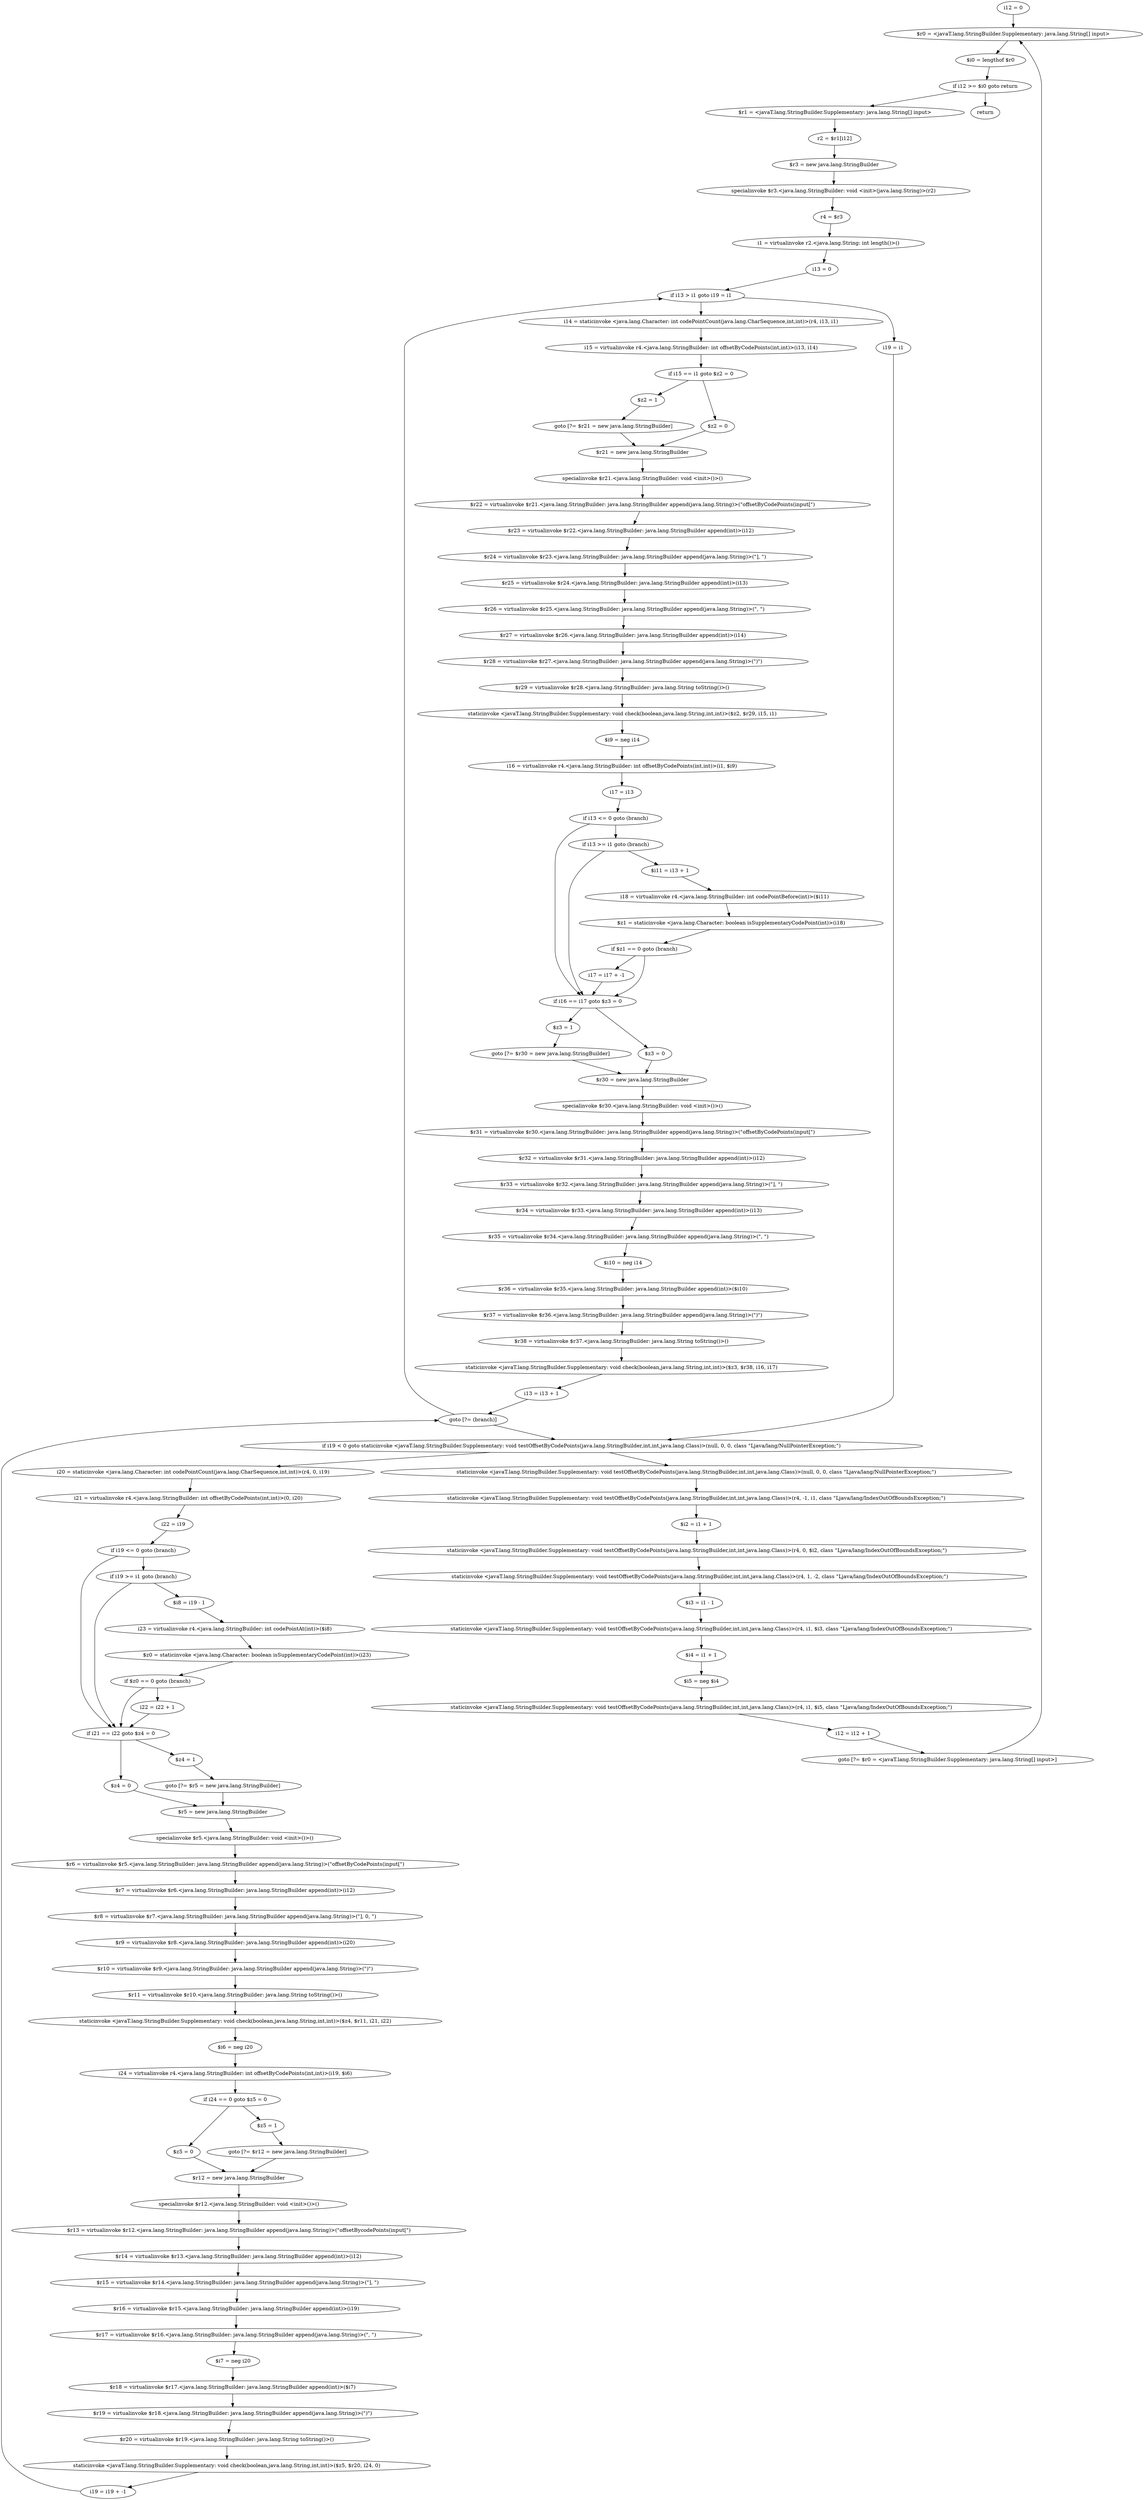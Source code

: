 digraph "unitGraph" {
    "i12 = 0"
    "$r0 = <javaT.lang.StringBuilder.Supplementary: java.lang.String[] input>"
    "$i0 = lengthof $r0"
    "if i12 >= $i0 goto return"
    "$r1 = <javaT.lang.StringBuilder.Supplementary: java.lang.String[] input>"
    "r2 = $r1[i12]"
    "$r3 = new java.lang.StringBuilder"
    "specialinvoke $r3.<java.lang.StringBuilder: void <init>(java.lang.String)>(r2)"
    "r4 = $r3"
    "i1 = virtualinvoke r2.<java.lang.String: int length()>()"
    "i13 = 0"
    "if i13 > i1 goto i19 = i1"
    "i14 = staticinvoke <java.lang.Character: int codePointCount(java.lang.CharSequence,int,int)>(r4, i13, i1)"
    "i15 = virtualinvoke r4.<java.lang.StringBuilder: int offsetByCodePoints(int,int)>(i13, i14)"
    "if i15 == i1 goto $z2 = 0"
    "$z2 = 1"
    "goto [?= $r21 = new java.lang.StringBuilder]"
    "$z2 = 0"
    "$r21 = new java.lang.StringBuilder"
    "specialinvoke $r21.<java.lang.StringBuilder: void <init>()>()"
    "$r22 = virtualinvoke $r21.<java.lang.StringBuilder: java.lang.StringBuilder append(java.lang.String)>(\"offsetByCodePoints(input[\")"
    "$r23 = virtualinvoke $r22.<java.lang.StringBuilder: java.lang.StringBuilder append(int)>(i12)"
    "$r24 = virtualinvoke $r23.<java.lang.StringBuilder: java.lang.StringBuilder append(java.lang.String)>(\"], \")"
    "$r25 = virtualinvoke $r24.<java.lang.StringBuilder: java.lang.StringBuilder append(int)>(i13)"
    "$r26 = virtualinvoke $r25.<java.lang.StringBuilder: java.lang.StringBuilder append(java.lang.String)>(\", \")"
    "$r27 = virtualinvoke $r26.<java.lang.StringBuilder: java.lang.StringBuilder append(int)>(i14)"
    "$r28 = virtualinvoke $r27.<java.lang.StringBuilder: java.lang.StringBuilder append(java.lang.String)>(\")\")"
    "$r29 = virtualinvoke $r28.<java.lang.StringBuilder: java.lang.String toString()>()"
    "staticinvoke <javaT.lang.StringBuilder.Supplementary: void check(boolean,java.lang.String,int,int)>($z2, $r29, i15, i1)"
    "$i9 = neg i14"
    "i16 = virtualinvoke r4.<java.lang.StringBuilder: int offsetByCodePoints(int,int)>(i1, $i9)"
    "i17 = i13"
    "if i13 <= 0 goto (branch)"
    "if i13 >= i1 goto (branch)"
    "$i11 = i13 + 1"
    "i18 = virtualinvoke r4.<java.lang.StringBuilder: int codePointBefore(int)>($i11)"
    "$z1 = staticinvoke <java.lang.Character: boolean isSupplementaryCodePoint(int)>(i18)"
    "if $z1 == 0 goto (branch)"
    "i17 = i17 + -1"
    "if i16 == i17 goto $z3 = 0"
    "$z3 = 1"
    "goto [?= $r30 = new java.lang.StringBuilder]"
    "$z3 = 0"
    "$r30 = new java.lang.StringBuilder"
    "specialinvoke $r30.<java.lang.StringBuilder: void <init>()>()"
    "$r31 = virtualinvoke $r30.<java.lang.StringBuilder: java.lang.StringBuilder append(java.lang.String)>(\"offsetByCodePoints(input[\")"
    "$r32 = virtualinvoke $r31.<java.lang.StringBuilder: java.lang.StringBuilder append(int)>(i12)"
    "$r33 = virtualinvoke $r32.<java.lang.StringBuilder: java.lang.StringBuilder append(java.lang.String)>(\"], \")"
    "$r34 = virtualinvoke $r33.<java.lang.StringBuilder: java.lang.StringBuilder append(int)>(i13)"
    "$r35 = virtualinvoke $r34.<java.lang.StringBuilder: java.lang.StringBuilder append(java.lang.String)>(\", \")"
    "$i10 = neg i14"
    "$r36 = virtualinvoke $r35.<java.lang.StringBuilder: java.lang.StringBuilder append(int)>($i10)"
    "$r37 = virtualinvoke $r36.<java.lang.StringBuilder: java.lang.StringBuilder append(java.lang.String)>(\")\")"
    "$r38 = virtualinvoke $r37.<java.lang.StringBuilder: java.lang.String toString()>()"
    "staticinvoke <javaT.lang.StringBuilder.Supplementary: void check(boolean,java.lang.String,int,int)>($z3, $r38, i16, i17)"
    "i13 = i13 + 1"
    "goto [?= (branch)]"
    "i19 = i1"
    "if i19 < 0 goto staticinvoke <javaT.lang.StringBuilder.Supplementary: void testOffsetByCodePoints(java.lang.StringBuilder,int,int,java.lang.Class)>(null, 0, 0, class \"Ljava/lang/NullPointerException;\")"
    "i20 = staticinvoke <java.lang.Character: int codePointCount(java.lang.CharSequence,int,int)>(r4, 0, i19)"
    "i21 = virtualinvoke r4.<java.lang.StringBuilder: int offsetByCodePoints(int,int)>(0, i20)"
    "i22 = i19"
    "if i19 <= 0 goto (branch)"
    "if i19 >= i1 goto (branch)"
    "$i8 = i19 - 1"
    "i23 = virtualinvoke r4.<java.lang.StringBuilder: int codePointAt(int)>($i8)"
    "$z0 = staticinvoke <java.lang.Character: boolean isSupplementaryCodePoint(int)>(i23)"
    "if $z0 == 0 goto (branch)"
    "i22 = i22 + 1"
    "if i21 == i22 goto $z4 = 0"
    "$z4 = 1"
    "goto [?= $r5 = new java.lang.StringBuilder]"
    "$z4 = 0"
    "$r5 = new java.lang.StringBuilder"
    "specialinvoke $r5.<java.lang.StringBuilder: void <init>()>()"
    "$r6 = virtualinvoke $r5.<java.lang.StringBuilder: java.lang.StringBuilder append(java.lang.String)>(\"offsetByCodePoints(input[\")"
    "$r7 = virtualinvoke $r6.<java.lang.StringBuilder: java.lang.StringBuilder append(int)>(i12)"
    "$r8 = virtualinvoke $r7.<java.lang.StringBuilder: java.lang.StringBuilder append(java.lang.String)>(\"], 0, \")"
    "$r9 = virtualinvoke $r8.<java.lang.StringBuilder: java.lang.StringBuilder append(int)>(i20)"
    "$r10 = virtualinvoke $r9.<java.lang.StringBuilder: java.lang.StringBuilder append(java.lang.String)>(\")\")"
    "$r11 = virtualinvoke $r10.<java.lang.StringBuilder: java.lang.String toString()>()"
    "staticinvoke <javaT.lang.StringBuilder.Supplementary: void check(boolean,java.lang.String,int,int)>($z4, $r11, i21, i22)"
    "$i6 = neg i20"
    "i24 = virtualinvoke r4.<java.lang.StringBuilder: int offsetByCodePoints(int,int)>(i19, $i6)"
    "if i24 == 0 goto $z5 = 0"
    "$z5 = 1"
    "goto [?= $r12 = new java.lang.StringBuilder]"
    "$z5 = 0"
    "$r12 = new java.lang.StringBuilder"
    "specialinvoke $r12.<java.lang.StringBuilder: void <init>()>()"
    "$r13 = virtualinvoke $r12.<java.lang.StringBuilder: java.lang.StringBuilder append(java.lang.String)>(\"offsetBycodePoints(input[\")"
    "$r14 = virtualinvoke $r13.<java.lang.StringBuilder: java.lang.StringBuilder append(int)>(i12)"
    "$r15 = virtualinvoke $r14.<java.lang.StringBuilder: java.lang.StringBuilder append(java.lang.String)>(\"], \")"
    "$r16 = virtualinvoke $r15.<java.lang.StringBuilder: java.lang.StringBuilder append(int)>(i19)"
    "$r17 = virtualinvoke $r16.<java.lang.StringBuilder: java.lang.StringBuilder append(java.lang.String)>(\", \")"
    "$i7 = neg i20"
    "$r18 = virtualinvoke $r17.<java.lang.StringBuilder: java.lang.StringBuilder append(int)>($i7)"
    "$r19 = virtualinvoke $r18.<java.lang.StringBuilder: java.lang.StringBuilder append(java.lang.String)>(\")\")"
    "$r20 = virtualinvoke $r19.<java.lang.StringBuilder: java.lang.String toString()>()"
    "staticinvoke <javaT.lang.StringBuilder.Supplementary: void check(boolean,java.lang.String,int,int)>($z5, $r20, i24, 0)"
    "i19 = i19 + -1"
    "staticinvoke <javaT.lang.StringBuilder.Supplementary: void testOffsetByCodePoints(java.lang.StringBuilder,int,int,java.lang.Class)>(null, 0, 0, class \"Ljava/lang/NullPointerException;\")"
    "staticinvoke <javaT.lang.StringBuilder.Supplementary: void testOffsetByCodePoints(java.lang.StringBuilder,int,int,java.lang.Class)>(r4, -1, i1, class \"Ljava/lang/IndexOutOfBoundsException;\")"
    "$i2 = i1 + 1"
    "staticinvoke <javaT.lang.StringBuilder.Supplementary: void testOffsetByCodePoints(java.lang.StringBuilder,int,int,java.lang.Class)>(r4, 0, $i2, class \"Ljava/lang/IndexOutOfBoundsException;\")"
    "staticinvoke <javaT.lang.StringBuilder.Supplementary: void testOffsetByCodePoints(java.lang.StringBuilder,int,int,java.lang.Class)>(r4, 1, -2, class \"Ljava/lang/IndexOutOfBoundsException;\")"
    "$i3 = i1 - 1"
    "staticinvoke <javaT.lang.StringBuilder.Supplementary: void testOffsetByCodePoints(java.lang.StringBuilder,int,int,java.lang.Class)>(r4, i1, $i3, class \"Ljava/lang/IndexOutOfBoundsException;\")"
    "$i4 = i1 + 1"
    "$i5 = neg $i4"
    "staticinvoke <javaT.lang.StringBuilder.Supplementary: void testOffsetByCodePoints(java.lang.StringBuilder,int,int,java.lang.Class)>(r4, i1, $i5, class \"Ljava/lang/IndexOutOfBoundsException;\")"
    "i12 = i12 + 1"
    "goto [?= $r0 = <javaT.lang.StringBuilder.Supplementary: java.lang.String[] input>]"
    "return"
    "i12 = 0"->"$r0 = <javaT.lang.StringBuilder.Supplementary: java.lang.String[] input>";
    "$r0 = <javaT.lang.StringBuilder.Supplementary: java.lang.String[] input>"->"$i0 = lengthof $r0";
    "$i0 = lengthof $r0"->"if i12 >= $i0 goto return";
    "if i12 >= $i0 goto return"->"$r1 = <javaT.lang.StringBuilder.Supplementary: java.lang.String[] input>";
    "if i12 >= $i0 goto return"->"return";
    "$r1 = <javaT.lang.StringBuilder.Supplementary: java.lang.String[] input>"->"r2 = $r1[i12]";
    "r2 = $r1[i12]"->"$r3 = new java.lang.StringBuilder";
    "$r3 = new java.lang.StringBuilder"->"specialinvoke $r3.<java.lang.StringBuilder: void <init>(java.lang.String)>(r2)";
    "specialinvoke $r3.<java.lang.StringBuilder: void <init>(java.lang.String)>(r2)"->"r4 = $r3";
    "r4 = $r3"->"i1 = virtualinvoke r2.<java.lang.String: int length()>()";
    "i1 = virtualinvoke r2.<java.lang.String: int length()>()"->"i13 = 0";
    "i13 = 0"->"if i13 > i1 goto i19 = i1";
    "if i13 > i1 goto i19 = i1"->"i14 = staticinvoke <java.lang.Character: int codePointCount(java.lang.CharSequence,int,int)>(r4, i13, i1)";
    "if i13 > i1 goto i19 = i1"->"i19 = i1";
    "i14 = staticinvoke <java.lang.Character: int codePointCount(java.lang.CharSequence,int,int)>(r4, i13, i1)"->"i15 = virtualinvoke r4.<java.lang.StringBuilder: int offsetByCodePoints(int,int)>(i13, i14)";
    "i15 = virtualinvoke r4.<java.lang.StringBuilder: int offsetByCodePoints(int,int)>(i13, i14)"->"if i15 == i1 goto $z2 = 0";
    "if i15 == i1 goto $z2 = 0"->"$z2 = 1";
    "if i15 == i1 goto $z2 = 0"->"$z2 = 0";
    "$z2 = 1"->"goto [?= $r21 = new java.lang.StringBuilder]";
    "goto [?= $r21 = new java.lang.StringBuilder]"->"$r21 = new java.lang.StringBuilder";
    "$z2 = 0"->"$r21 = new java.lang.StringBuilder";
    "$r21 = new java.lang.StringBuilder"->"specialinvoke $r21.<java.lang.StringBuilder: void <init>()>()";
    "specialinvoke $r21.<java.lang.StringBuilder: void <init>()>()"->"$r22 = virtualinvoke $r21.<java.lang.StringBuilder: java.lang.StringBuilder append(java.lang.String)>(\"offsetByCodePoints(input[\")";
    "$r22 = virtualinvoke $r21.<java.lang.StringBuilder: java.lang.StringBuilder append(java.lang.String)>(\"offsetByCodePoints(input[\")"->"$r23 = virtualinvoke $r22.<java.lang.StringBuilder: java.lang.StringBuilder append(int)>(i12)";
    "$r23 = virtualinvoke $r22.<java.lang.StringBuilder: java.lang.StringBuilder append(int)>(i12)"->"$r24 = virtualinvoke $r23.<java.lang.StringBuilder: java.lang.StringBuilder append(java.lang.String)>(\"], \")";
    "$r24 = virtualinvoke $r23.<java.lang.StringBuilder: java.lang.StringBuilder append(java.lang.String)>(\"], \")"->"$r25 = virtualinvoke $r24.<java.lang.StringBuilder: java.lang.StringBuilder append(int)>(i13)";
    "$r25 = virtualinvoke $r24.<java.lang.StringBuilder: java.lang.StringBuilder append(int)>(i13)"->"$r26 = virtualinvoke $r25.<java.lang.StringBuilder: java.lang.StringBuilder append(java.lang.String)>(\", \")";
    "$r26 = virtualinvoke $r25.<java.lang.StringBuilder: java.lang.StringBuilder append(java.lang.String)>(\", \")"->"$r27 = virtualinvoke $r26.<java.lang.StringBuilder: java.lang.StringBuilder append(int)>(i14)";
    "$r27 = virtualinvoke $r26.<java.lang.StringBuilder: java.lang.StringBuilder append(int)>(i14)"->"$r28 = virtualinvoke $r27.<java.lang.StringBuilder: java.lang.StringBuilder append(java.lang.String)>(\")\")";
    "$r28 = virtualinvoke $r27.<java.lang.StringBuilder: java.lang.StringBuilder append(java.lang.String)>(\")\")"->"$r29 = virtualinvoke $r28.<java.lang.StringBuilder: java.lang.String toString()>()";
    "$r29 = virtualinvoke $r28.<java.lang.StringBuilder: java.lang.String toString()>()"->"staticinvoke <javaT.lang.StringBuilder.Supplementary: void check(boolean,java.lang.String,int,int)>($z2, $r29, i15, i1)";
    "staticinvoke <javaT.lang.StringBuilder.Supplementary: void check(boolean,java.lang.String,int,int)>($z2, $r29, i15, i1)"->"$i9 = neg i14";
    "$i9 = neg i14"->"i16 = virtualinvoke r4.<java.lang.StringBuilder: int offsetByCodePoints(int,int)>(i1, $i9)";
    "i16 = virtualinvoke r4.<java.lang.StringBuilder: int offsetByCodePoints(int,int)>(i1, $i9)"->"i17 = i13";
    "i17 = i13"->"if i13 <= 0 goto (branch)";
    "if i13 <= 0 goto (branch)"->"if i13 >= i1 goto (branch)";
    "if i13 <= 0 goto (branch)"->"if i16 == i17 goto $z3 = 0";
    "if i13 >= i1 goto (branch)"->"$i11 = i13 + 1";
    "if i13 >= i1 goto (branch)"->"if i16 == i17 goto $z3 = 0";
    "$i11 = i13 + 1"->"i18 = virtualinvoke r4.<java.lang.StringBuilder: int codePointBefore(int)>($i11)";
    "i18 = virtualinvoke r4.<java.lang.StringBuilder: int codePointBefore(int)>($i11)"->"$z1 = staticinvoke <java.lang.Character: boolean isSupplementaryCodePoint(int)>(i18)";
    "$z1 = staticinvoke <java.lang.Character: boolean isSupplementaryCodePoint(int)>(i18)"->"if $z1 == 0 goto (branch)";
    "if $z1 == 0 goto (branch)"->"i17 = i17 + -1";
    "if $z1 == 0 goto (branch)"->"if i16 == i17 goto $z3 = 0";
    "i17 = i17 + -1"->"if i16 == i17 goto $z3 = 0";
    "if i16 == i17 goto $z3 = 0"->"$z3 = 1";
    "if i16 == i17 goto $z3 = 0"->"$z3 = 0";
    "$z3 = 1"->"goto [?= $r30 = new java.lang.StringBuilder]";
    "goto [?= $r30 = new java.lang.StringBuilder]"->"$r30 = new java.lang.StringBuilder";
    "$z3 = 0"->"$r30 = new java.lang.StringBuilder";
    "$r30 = new java.lang.StringBuilder"->"specialinvoke $r30.<java.lang.StringBuilder: void <init>()>()";
    "specialinvoke $r30.<java.lang.StringBuilder: void <init>()>()"->"$r31 = virtualinvoke $r30.<java.lang.StringBuilder: java.lang.StringBuilder append(java.lang.String)>(\"offsetByCodePoints(input[\")";
    "$r31 = virtualinvoke $r30.<java.lang.StringBuilder: java.lang.StringBuilder append(java.lang.String)>(\"offsetByCodePoints(input[\")"->"$r32 = virtualinvoke $r31.<java.lang.StringBuilder: java.lang.StringBuilder append(int)>(i12)";
    "$r32 = virtualinvoke $r31.<java.lang.StringBuilder: java.lang.StringBuilder append(int)>(i12)"->"$r33 = virtualinvoke $r32.<java.lang.StringBuilder: java.lang.StringBuilder append(java.lang.String)>(\"], \")";
    "$r33 = virtualinvoke $r32.<java.lang.StringBuilder: java.lang.StringBuilder append(java.lang.String)>(\"], \")"->"$r34 = virtualinvoke $r33.<java.lang.StringBuilder: java.lang.StringBuilder append(int)>(i13)";
    "$r34 = virtualinvoke $r33.<java.lang.StringBuilder: java.lang.StringBuilder append(int)>(i13)"->"$r35 = virtualinvoke $r34.<java.lang.StringBuilder: java.lang.StringBuilder append(java.lang.String)>(\", \")";
    "$r35 = virtualinvoke $r34.<java.lang.StringBuilder: java.lang.StringBuilder append(java.lang.String)>(\", \")"->"$i10 = neg i14";
    "$i10 = neg i14"->"$r36 = virtualinvoke $r35.<java.lang.StringBuilder: java.lang.StringBuilder append(int)>($i10)";
    "$r36 = virtualinvoke $r35.<java.lang.StringBuilder: java.lang.StringBuilder append(int)>($i10)"->"$r37 = virtualinvoke $r36.<java.lang.StringBuilder: java.lang.StringBuilder append(java.lang.String)>(\")\")";
    "$r37 = virtualinvoke $r36.<java.lang.StringBuilder: java.lang.StringBuilder append(java.lang.String)>(\")\")"->"$r38 = virtualinvoke $r37.<java.lang.StringBuilder: java.lang.String toString()>()";
    "$r38 = virtualinvoke $r37.<java.lang.StringBuilder: java.lang.String toString()>()"->"staticinvoke <javaT.lang.StringBuilder.Supplementary: void check(boolean,java.lang.String,int,int)>($z3, $r38, i16, i17)";
    "staticinvoke <javaT.lang.StringBuilder.Supplementary: void check(boolean,java.lang.String,int,int)>($z3, $r38, i16, i17)"->"i13 = i13 + 1";
    "i13 = i13 + 1"->"goto [?= (branch)]";
    "goto [?= (branch)]"->"if i13 > i1 goto i19 = i1";
    "i19 = i1"->"if i19 < 0 goto staticinvoke <javaT.lang.StringBuilder.Supplementary: void testOffsetByCodePoints(java.lang.StringBuilder,int,int,java.lang.Class)>(null, 0, 0, class \"Ljava/lang/NullPointerException;\")";
    "if i19 < 0 goto staticinvoke <javaT.lang.StringBuilder.Supplementary: void testOffsetByCodePoints(java.lang.StringBuilder,int,int,java.lang.Class)>(null, 0, 0, class \"Ljava/lang/NullPointerException;\")"->"i20 = staticinvoke <java.lang.Character: int codePointCount(java.lang.CharSequence,int,int)>(r4, 0, i19)";
    "if i19 < 0 goto staticinvoke <javaT.lang.StringBuilder.Supplementary: void testOffsetByCodePoints(java.lang.StringBuilder,int,int,java.lang.Class)>(null, 0, 0, class \"Ljava/lang/NullPointerException;\")"->"staticinvoke <javaT.lang.StringBuilder.Supplementary: void testOffsetByCodePoints(java.lang.StringBuilder,int,int,java.lang.Class)>(null, 0, 0, class \"Ljava/lang/NullPointerException;\")";
    "i20 = staticinvoke <java.lang.Character: int codePointCount(java.lang.CharSequence,int,int)>(r4, 0, i19)"->"i21 = virtualinvoke r4.<java.lang.StringBuilder: int offsetByCodePoints(int,int)>(0, i20)";
    "i21 = virtualinvoke r4.<java.lang.StringBuilder: int offsetByCodePoints(int,int)>(0, i20)"->"i22 = i19";
    "i22 = i19"->"if i19 <= 0 goto (branch)";
    "if i19 <= 0 goto (branch)"->"if i19 >= i1 goto (branch)";
    "if i19 <= 0 goto (branch)"->"if i21 == i22 goto $z4 = 0";
    "if i19 >= i1 goto (branch)"->"$i8 = i19 - 1";
    "if i19 >= i1 goto (branch)"->"if i21 == i22 goto $z4 = 0";
    "$i8 = i19 - 1"->"i23 = virtualinvoke r4.<java.lang.StringBuilder: int codePointAt(int)>($i8)";
    "i23 = virtualinvoke r4.<java.lang.StringBuilder: int codePointAt(int)>($i8)"->"$z0 = staticinvoke <java.lang.Character: boolean isSupplementaryCodePoint(int)>(i23)";
    "$z0 = staticinvoke <java.lang.Character: boolean isSupplementaryCodePoint(int)>(i23)"->"if $z0 == 0 goto (branch)";
    "if $z0 == 0 goto (branch)"->"i22 = i22 + 1";
    "if $z0 == 0 goto (branch)"->"if i21 == i22 goto $z4 = 0";
    "i22 = i22 + 1"->"if i21 == i22 goto $z4 = 0";
    "if i21 == i22 goto $z4 = 0"->"$z4 = 1";
    "if i21 == i22 goto $z4 = 0"->"$z4 = 0";
    "$z4 = 1"->"goto [?= $r5 = new java.lang.StringBuilder]";
    "goto [?= $r5 = new java.lang.StringBuilder]"->"$r5 = new java.lang.StringBuilder";
    "$z4 = 0"->"$r5 = new java.lang.StringBuilder";
    "$r5 = new java.lang.StringBuilder"->"specialinvoke $r5.<java.lang.StringBuilder: void <init>()>()";
    "specialinvoke $r5.<java.lang.StringBuilder: void <init>()>()"->"$r6 = virtualinvoke $r5.<java.lang.StringBuilder: java.lang.StringBuilder append(java.lang.String)>(\"offsetByCodePoints(input[\")";
    "$r6 = virtualinvoke $r5.<java.lang.StringBuilder: java.lang.StringBuilder append(java.lang.String)>(\"offsetByCodePoints(input[\")"->"$r7 = virtualinvoke $r6.<java.lang.StringBuilder: java.lang.StringBuilder append(int)>(i12)";
    "$r7 = virtualinvoke $r6.<java.lang.StringBuilder: java.lang.StringBuilder append(int)>(i12)"->"$r8 = virtualinvoke $r7.<java.lang.StringBuilder: java.lang.StringBuilder append(java.lang.String)>(\"], 0, \")";
    "$r8 = virtualinvoke $r7.<java.lang.StringBuilder: java.lang.StringBuilder append(java.lang.String)>(\"], 0, \")"->"$r9 = virtualinvoke $r8.<java.lang.StringBuilder: java.lang.StringBuilder append(int)>(i20)";
    "$r9 = virtualinvoke $r8.<java.lang.StringBuilder: java.lang.StringBuilder append(int)>(i20)"->"$r10 = virtualinvoke $r9.<java.lang.StringBuilder: java.lang.StringBuilder append(java.lang.String)>(\")\")";
    "$r10 = virtualinvoke $r9.<java.lang.StringBuilder: java.lang.StringBuilder append(java.lang.String)>(\")\")"->"$r11 = virtualinvoke $r10.<java.lang.StringBuilder: java.lang.String toString()>()";
    "$r11 = virtualinvoke $r10.<java.lang.StringBuilder: java.lang.String toString()>()"->"staticinvoke <javaT.lang.StringBuilder.Supplementary: void check(boolean,java.lang.String,int,int)>($z4, $r11, i21, i22)";
    "staticinvoke <javaT.lang.StringBuilder.Supplementary: void check(boolean,java.lang.String,int,int)>($z4, $r11, i21, i22)"->"$i6 = neg i20";
    "$i6 = neg i20"->"i24 = virtualinvoke r4.<java.lang.StringBuilder: int offsetByCodePoints(int,int)>(i19, $i6)";
    "i24 = virtualinvoke r4.<java.lang.StringBuilder: int offsetByCodePoints(int,int)>(i19, $i6)"->"if i24 == 0 goto $z5 = 0";
    "if i24 == 0 goto $z5 = 0"->"$z5 = 1";
    "if i24 == 0 goto $z5 = 0"->"$z5 = 0";
    "$z5 = 1"->"goto [?= $r12 = new java.lang.StringBuilder]";
    "goto [?= $r12 = new java.lang.StringBuilder]"->"$r12 = new java.lang.StringBuilder";
    "$z5 = 0"->"$r12 = new java.lang.StringBuilder";
    "$r12 = new java.lang.StringBuilder"->"specialinvoke $r12.<java.lang.StringBuilder: void <init>()>()";
    "specialinvoke $r12.<java.lang.StringBuilder: void <init>()>()"->"$r13 = virtualinvoke $r12.<java.lang.StringBuilder: java.lang.StringBuilder append(java.lang.String)>(\"offsetBycodePoints(input[\")";
    "$r13 = virtualinvoke $r12.<java.lang.StringBuilder: java.lang.StringBuilder append(java.lang.String)>(\"offsetBycodePoints(input[\")"->"$r14 = virtualinvoke $r13.<java.lang.StringBuilder: java.lang.StringBuilder append(int)>(i12)";
    "$r14 = virtualinvoke $r13.<java.lang.StringBuilder: java.lang.StringBuilder append(int)>(i12)"->"$r15 = virtualinvoke $r14.<java.lang.StringBuilder: java.lang.StringBuilder append(java.lang.String)>(\"], \")";
    "$r15 = virtualinvoke $r14.<java.lang.StringBuilder: java.lang.StringBuilder append(java.lang.String)>(\"], \")"->"$r16 = virtualinvoke $r15.<java.lang.StringBuilder: java.lang.StringBuilder append(int)>(i19)";
    "$r16 = virtualinvoke $r15.<java.lang.StringBuilder: java.lang.StringBuilder append(int)>(i19)"->"$r17 = virtualinvoke $r16.<java.lang.StringBuilder: java.lang.StringBuilder append(java.lang.String)>(\", \")";
    "$r17 = virtualinvoke $r16.<java.lang.StringBuilder: java.lang.StringBuilder append(java.lang.String)>(\", \")"->"$i7 = neg i20";
    "$i7 = neg i20"->"$r18 = virtualinvoke $r17.<java.lang.StringBuilder: java.lang.StringBuilder append(int)>($i7)";
    "$r18 = virtualinvoke $r17.<java.lang.StringBuilder: java.lang.StringBuilder append(int)>($i7)"->"$r19 = virtualinvoke $r18.<java.lang.StringBuilder: java.lang.StringBuilder append(java.lang.String)>(\")\")";
    "$r19 = virtualinvoke $r18.<java.lang.StringBuilder: java.lang.StringBuilder append(java.lang.String)>(\")\")"->"$r20 = virtualinvoke $r19.<java.lang.StringBuilder: java.lang.String toString()>()";
    "$r20 = virtualinvoke $r19.<java.lang.StringBuilder: java.lang.String toString()>()"->"staticinvoke <javaT.lang.StringBuilder.Supplementary: void check(boolean,java.lang.String,int,int)>($z5, $r20, i24, 0)";
    "staticinvoke <javaT.lang.StringBuilder.Supplementary: void check(boolean,java.lang.String,int,int)>($z5, $r20, i24, 0)"->"i19 = i19 + -1";
    "i19 = i19 + -1"->"goto [?= (branch)]";
    "goto [?= (branch)]"->"if i19 < 0 goto staticinvoke <javaT.lang.StringBuilder.Supplementary: void testOffsetByCodePoints(java.lang.StringBuilder,int,int,java.lang.Class)>(null, 0, 0, class \"Ljava/lang/NullPointerException;\")";
    "staticinvoke <javaT.lang.StringBuilder.Supplementary: void testOffsetByCodePoints(java.lang.StringBuilder,int,int,java.lang.Class)>(null, 0, 0, class \"Ljava/lang/NullPointerException;\")"->"staticinvoke <javaT.lang.StringBuilder.Supplementary: void testOffsetByCodePoints(java.lang.StringBuilder,int,int,java.lang.Class)>(r4, -1, i1, class \"Ljava/lang/IndexOutOfBoundsException;\")";
    "staticinvoke <javaT.lang.StringBuilder.Supplementary: void testOffsetByCodePoints(java.lang.StringBuilder,int,int,java.lang.Class)>(r4, -1, i1, class \"Ljava/lang/IndexOutOfBoundsException;\")"->"$i2 = i1 + 1";
    "$i2 = i1 + 1"->"staticinvoke <javaT.lang.StringBuilder.Supplementary: void testOffsetByCodePoints(java.lang.StringBuilder,int,int,java.lang.Class)>(r4, 0, $i2, class \"Ljava/lang/IndexOutOfBoundsException;\")";
    "staticinvoke <javaT.lang.StringBuilder.Supplementary: void testOffsetByCodePoints(java.lang.StringBuilder,int,int,java.lang.Class)>(r4, 0, $i2, class \"Ljava/lang/IndexOutOfBoundsException;\")"->"staticinvoke <javaT.lang.StringBuilder.Supplementary: void testOffsetByCodePoints(java.lang.StringBuilder,int,int,java.lang.Class)>(r4, 1, -2, class \"Ljava/lang/IndexOutOfBoundsException;\")";
    "staticinvoke <javaT.lang.StringBuilder.Supplementary: void testOffsetByCodePoints(java.lang.StringBuilder,int,int,java.lang.Class)>(r4, 1, -2, class \"Ljava/lang/IndexOutOfBoundsException;\")"->"$i3 = i1 - 1";
    "$i3 = i1 - 1"->"staticinvoke <javaT.lang.StringBuilder.Supplementary: void testOffsetByCodePoints(java.lang.StringBuilder,int,int,java.lang.Class)>(r4, i1, $i3, class \"Ljava/lang/IndexOutOfBoundsException;\")";
    "staticinvoke <javaT.lang.StringBuilder.Supplementary: void testOffsetByCodePoints(java.lang.StringBuilder,int,int,java.lang.Class)>(r4, i1, $i3, class \"Ljava/lang/IndexOutOfBoundsException;\")"->"$i4 = i1 + 1";
    "$i4 = i1 + 1"->"$i5 = neg $i4";
    "$i5 = neg $i4"->"staticinvoke <javaT.lang.StringBuilder.Supplementary: void testOffsetByCodePoints(java.lang.StringBuilder,int,int,java.lang.Class)>(r4, i1, $i5, class \"Ljava/lang/IndexOutOfBoundsException;\")";
    "staticinvoke <javaT.lang.StringBuilder.Supplementary: void testOffsetByCodePoints(java.lang.StringBuilder,int,int,java.lang.Class)>(r4, i1, $i5, class \"Ljava/lang/IndexOutOfBoundsException;\")"->"i12 = i12 + 1";
    "i12 = i12 + 1"->"goto [?= $r0 = <javaT.lang.StringBuilder.Supplementary: java.lang.String[] input>]";
    "goto [?= $r0 = <javaT.lang.StringBuilder.Supplementary: java.lang.String[] input>]"->"$r0 = <javaT.lang.StringBuilder.Supplementary: java.lang.String[] input>";
}

